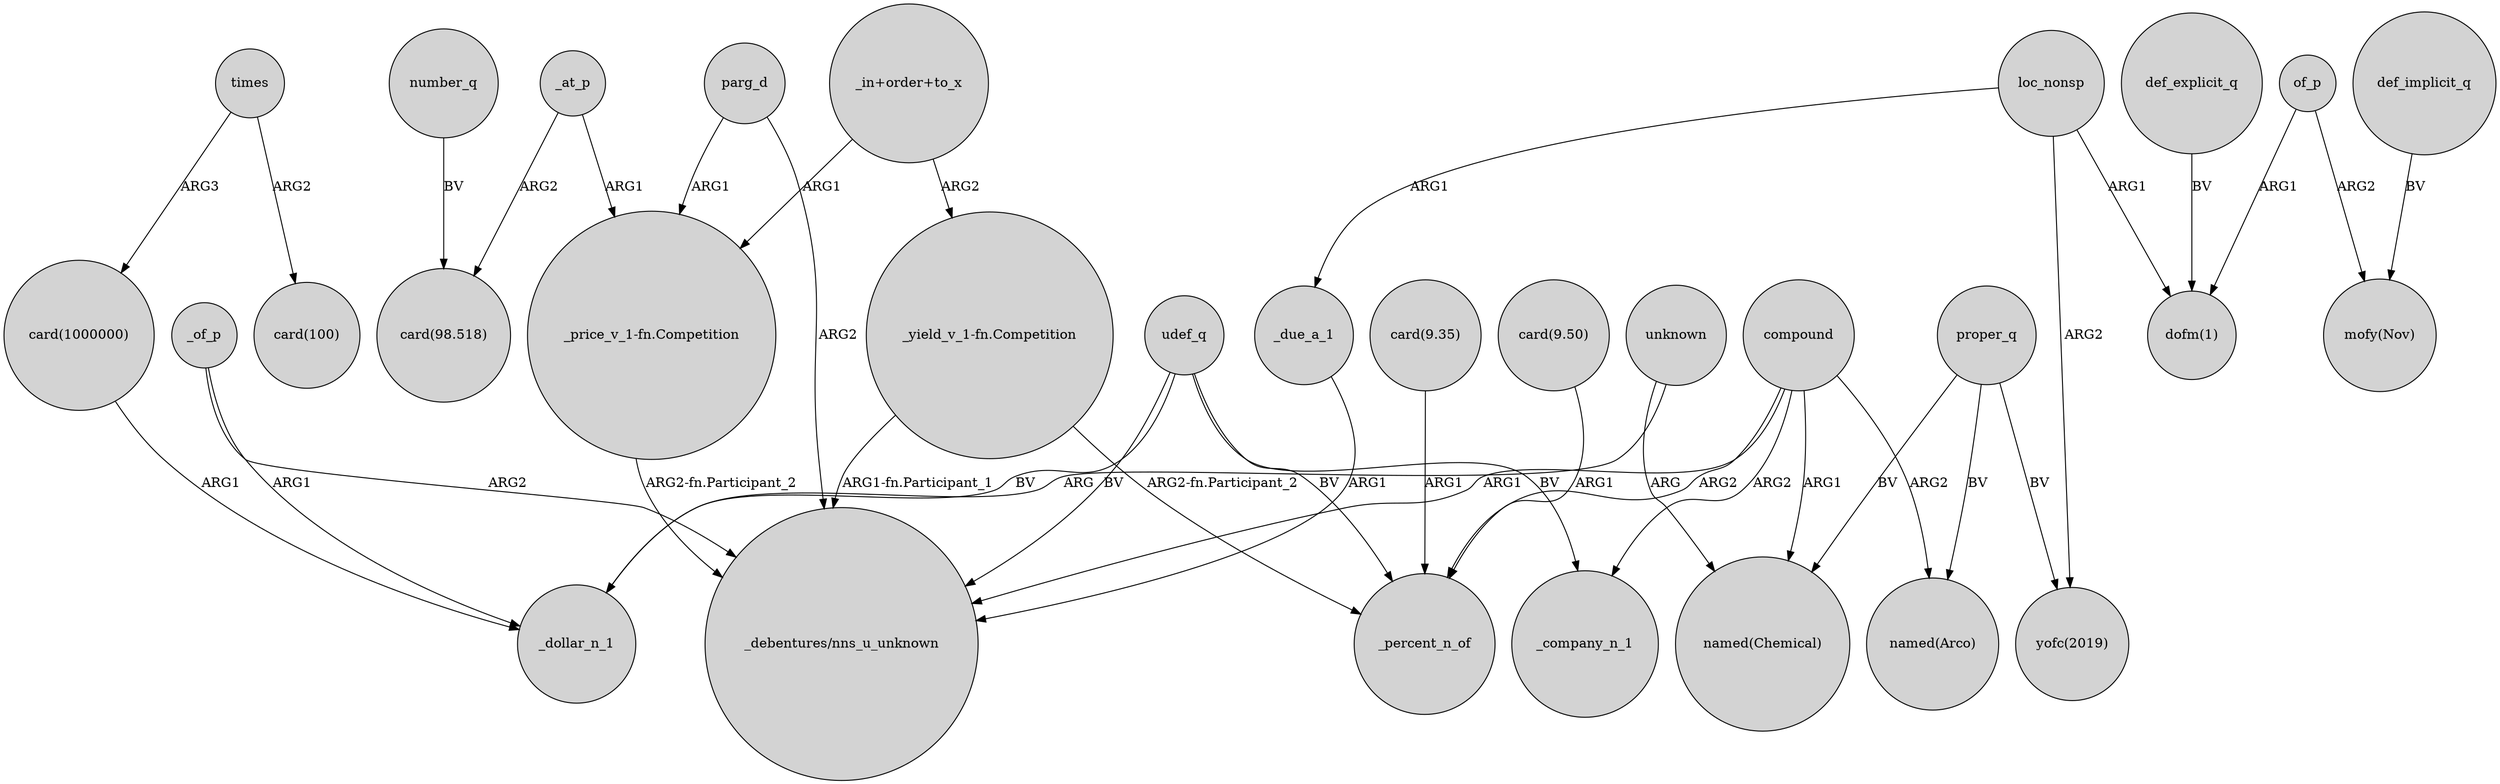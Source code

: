 digraph {
	node [shape=circle style=filled]
	_of_p -> _dollar_n_1 [label=ARG1]
	proper_q -> "named(Arco)" [label=BV]
	_of_p -> "_debentures/nns_u_unknown" [label=ARG2]
	of_p -> "mofy(Nov)" [label=ARG2]
	compound -> _company_n_1 [label=ARG2]
	udef_q -> _company_n_1 [label=BV]
	_at_p -> "_price_v_1-fn.Competition" [label=ARG1]
	loc_nonsp -> "yofc(2019)" [label=ARG2]
	"card(9.35)" -> _percent_n_of [label=ARG1]
	times -> "card(1000000)" [label=ARG3]
	"card(9.50)" -> _percent_n_of [label=ARG1]
	"_price_v_1-fn.Competition" -> "_debentures/nns_u_unknown" [label="ARG2-fn.Participant_2"]
	times -> "card(100)" [label=ARG2]
	"_yield_v_1-fn.Competition" -> "_debentures/nns_u_unknown" [label="ARG1-fn.Participant_1"]
	proper_q -> "named(Chemical)" [label=BV]
	number_q -> "card(98.518)" [label=BV]
	"_in+order+to_x" -> "_price_v_1-fn.Competition" [label=ARG1]
	unknown -> _dollar_n_1 [label=ARG]
	def_explicit_q -> "dofm(1)" [label=BV]
	"_in+order+to_x" -> "_yield_v_1-fn.Competition" [label=ARG2]
	udef_q -> _percent_n_of [label=BV]
	_at_p -> "card(98.518)" [label=ARG2]
	parg_d -> "_debentures/nns_u_unknown" [label=ARG2]
	compound -> _percent_n_of [label=ARG2]
	"_yield_v_1-fn.Competition" -> _percent_n_of [label="ARG2-fn.Participant_2"]
	udef_q -> _dollar_n_1 [label=BV]
	"card(1000000)" -> _dollar_n_1 [label=ARG1]
	compound -> "named(Arco)" [label=ARG2]
	loc_nonsp -> _due_a_1 [label=ARG1]
	unknown -> "named(Chemical)" [label=ARG]
	udef_q -> "_debentures/nns_u_unknown" [label=BV]
	def_implicit_q -> "mofy(Nov)" [label=BV]
	of_p -> "dofm(1)" [label=ARG1]
	compound -> "named(Chemical)" [label=ARG1]
	parg_d -> "_price_v_1-fn.Competition" [label=ARG1]
	compound -> "_debentures/nns_u_unknown" [label=ARG1]
	_due_a_1 -> "_debentures/nns_u_unknown" [label=ARG1]
	proper_q -> "yofc(2019)" [label=BV]
	loc_nonsp -> "dofm(1)" [label=ARG1]
}
